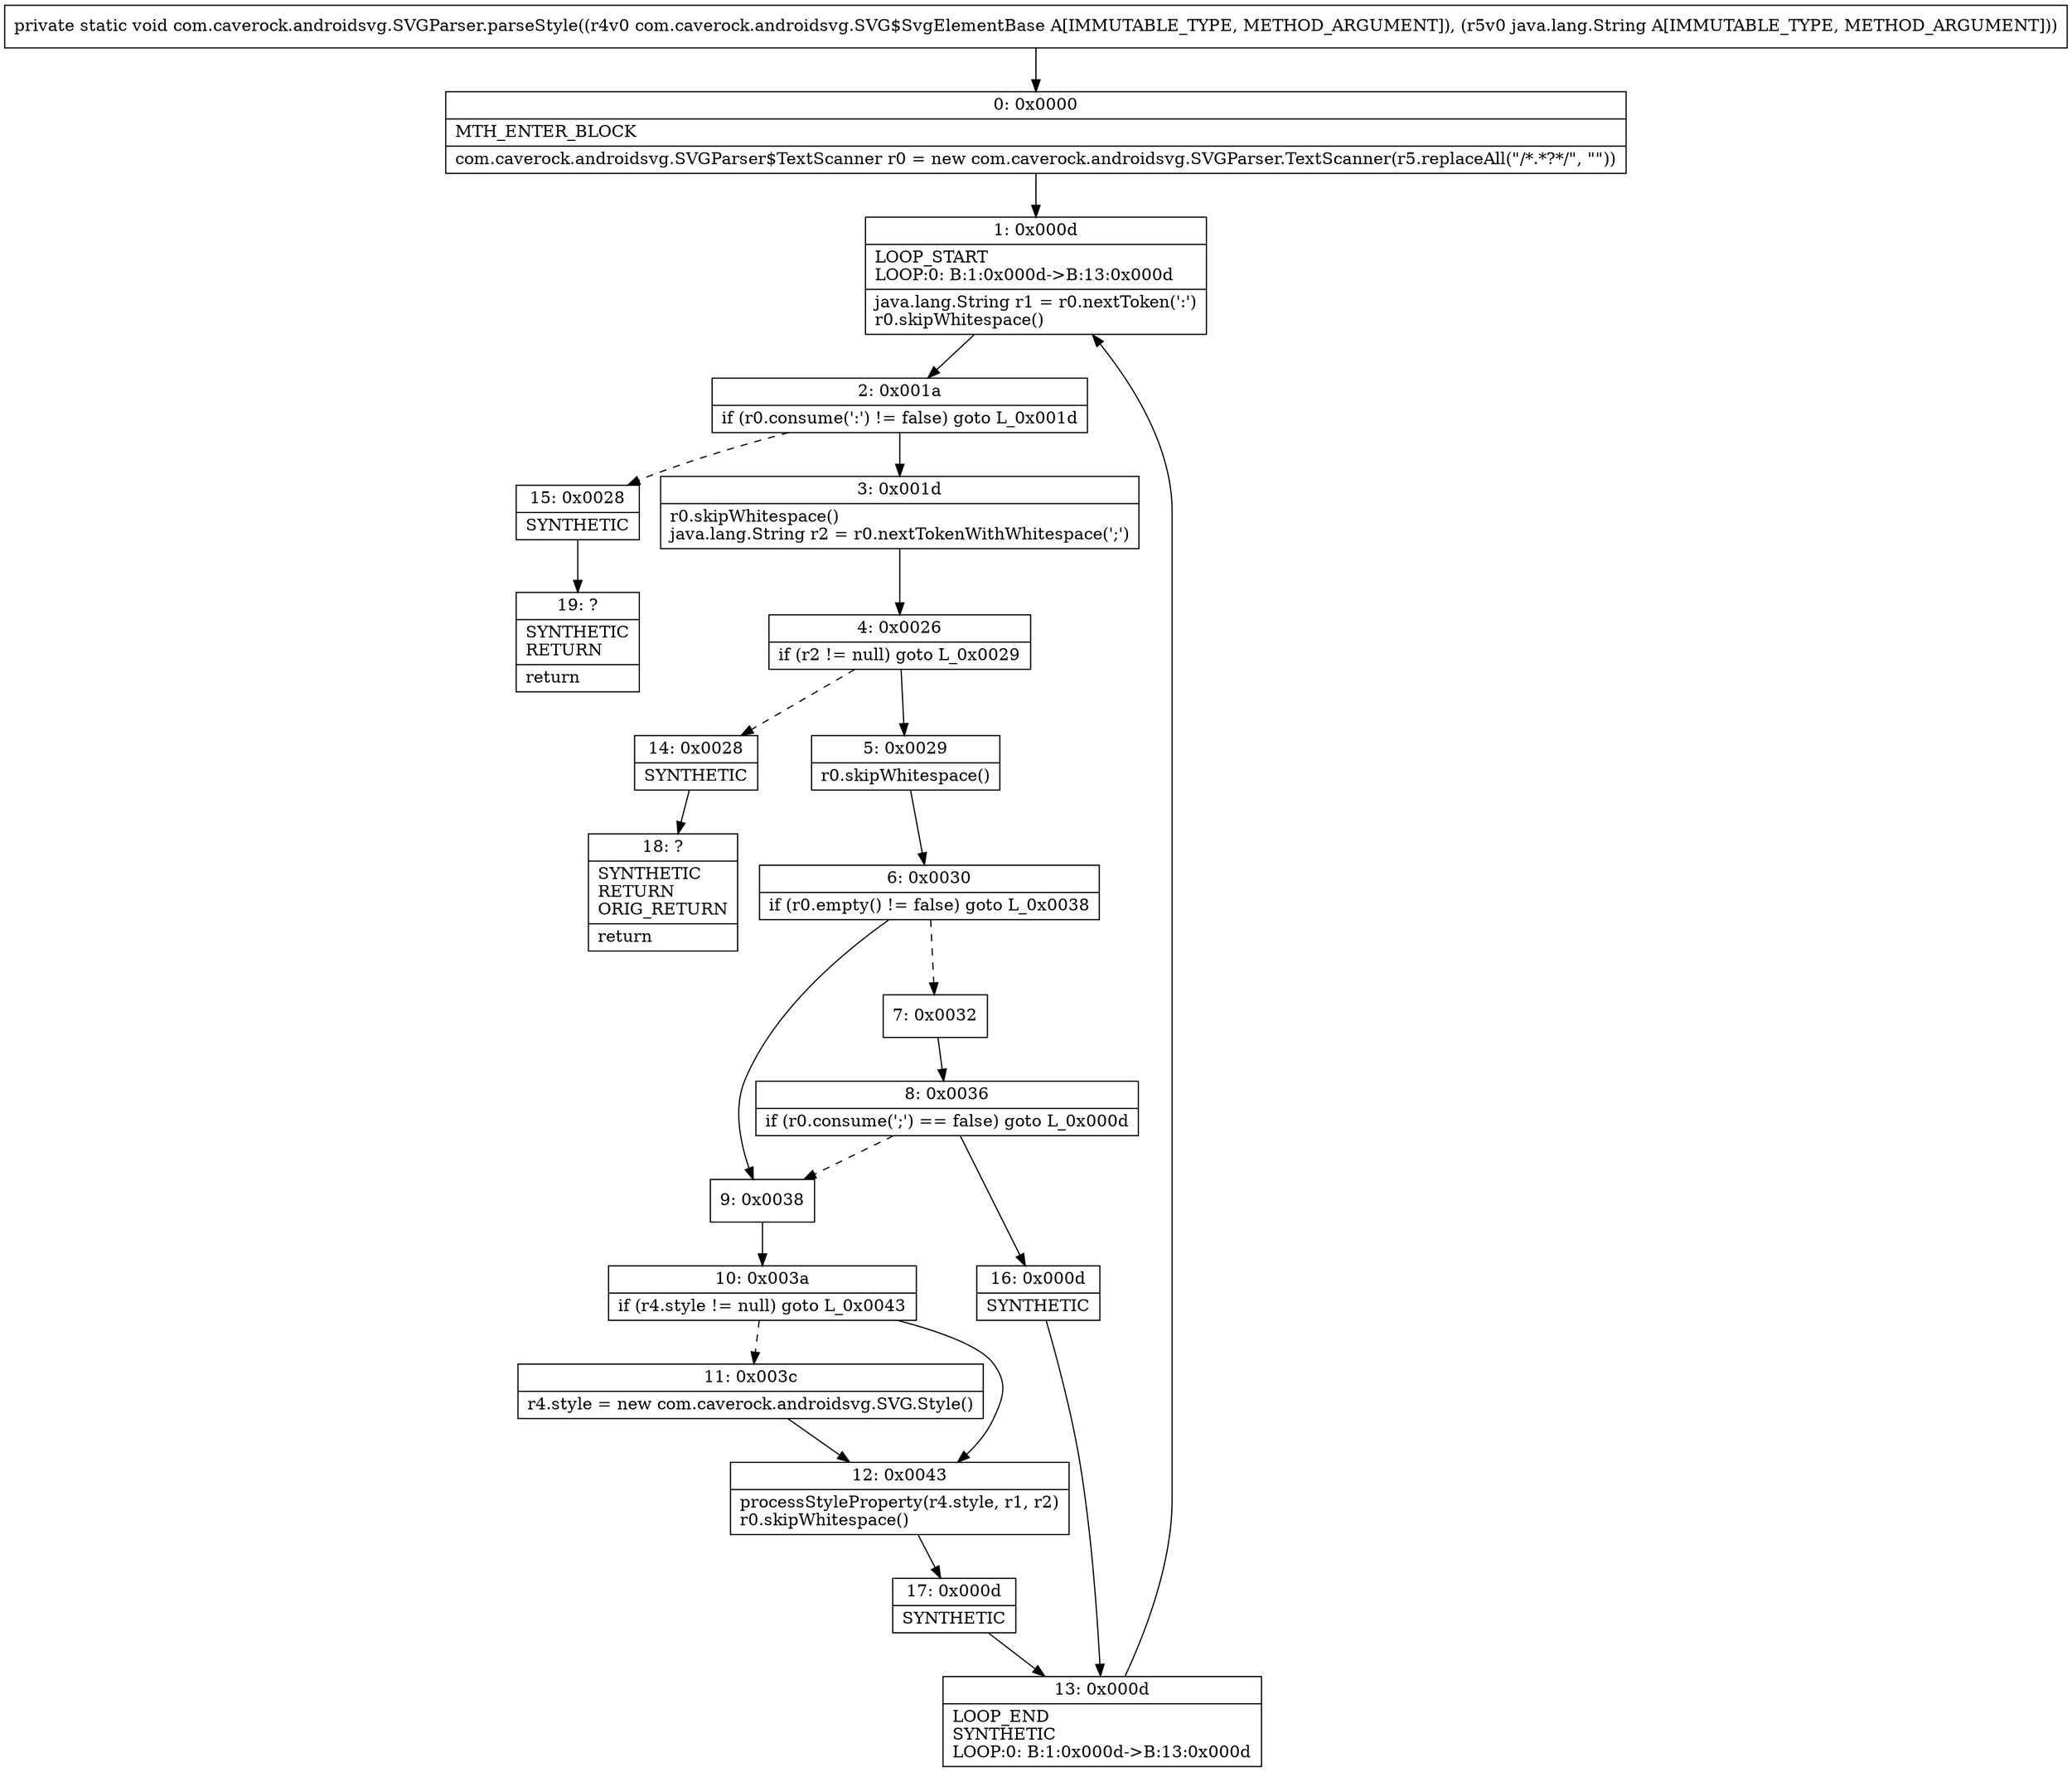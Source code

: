 digraph "CFG forcom.caverock.androidsvg.SVGParser.parseStyle(Lcom\/caverock\/androidsvg\/SVG$SvgElementBase;Ljava\/lang\/String;)V" {
Node_0 [shape=record,label="{0\:\ 0x0000|MTH_ENTER_BLOCK\l|com.caverock.androidsvg.SVGParser$TextScanner r0 = new com.caverock.androidsvg.SVGParser.TextScanner(r5.replaceAll(\"\/*.*?*\/\", \"\"))\l}"];
Node_1 [shape=record,label="{1\:\ 0x000d|LOOP_START\lLOOP:0: B:1:0x000d\-\>B:13:0x000d\l|java.lang.String r1 = r0.nextToken(':')\lr0.skipWhitespace()\l}"];
Node_2 [shape=record,label="{2\:\ 0x001a|if (r0.consume(':') != false) goto L_0x001d\l}"];
Node_3 [shape=record,label="{3\:\ 0x001d|r0.skipWhitespace()\ljava.lang.String r2 = r0.nextTokenWithWhitespace(';')\l}"];
Node_4 [shape=record,label="{4\:\ 0x0026|if (r2 != null) goto L_0x0029\l}"];
Node_5 [shape=record,label="{5\:\ 0x0029|r0.skipWhitespace()\l}"];
Node_6 [shape=record,label="{6\:\ 0x0030|if (r0.empty() != false) goto L_0x0038\l}"];
Node_7 [shape=record,label="{7\:\ 0x0032}"];
Node_8 [shape=record,label="{8\:\ 0x0036|if (r0.consume(';') == false) goto L_0x000d\l}"];
Node_9 [shape=record,label="{9\:\ 0x0038}"];
Node_10 [shape=record,label="{10\:\ 0x003a|if (r4.style != null) goto L_0x0043\l}"];
Node_11 [shape=record,label="{11\:\ 0x003c|r4.style = new com.caverock.androidsvg.SVG.Style()\l}"];
Node_12 [shape=record,label="{12\:\ 0x0043|processStyleProperty(r4.style, r1, r2)\lr0.skipWhitespace()\l}"];
Node_13 [shape=record,label="{13\:\ 0x000d|LOOP_END\lSYNTHETIC\lLOOP:0: B:1:0x000d\-\>B:13:0x000d\l}"];
Node_14 [shape=record,label="{14\:\ 0x0028|SYNTHETIC\l}"];
Node_15 [shape=record,label="{15\:\ 0x0028|SYNTHETIC\l}"];
Node_16 [shape=record,label="{16\:\ 0x000d|SYNTHETIC\l}"];
Node_17 [shape=record,label="{17\:\ 0x000d|SYNTHETIC\l}"];
Node_18 [shape=record,label="{18\:\ ?|SYNTHETIC\lRETURN\lORIG_RETURN\l|return\l}"];
Node_19 [shape=record,label="{19\:\ ?|SYNTHETIC\lRETURN\l|return\l}"];
MethodNode[shape=record,label="{private static void com.caverock.androidsvg.SVGParser.parseStyle((r4v0 com.caverock.androidsvg.SVG$SvgElementBase A[IMMUTABLE_TYPE, METHOD_ARGUMENT]), (r5v0 java.lang.String A[IMMUTABLE_TYPE, METHOD_ARGUMENT])) }"];
MethodNode -> Node_0;
Node_0 -> Node_1;
Node_1 -> Node_2;
Node_2 -> Node_3;
Node_2 -> Node_15[style=dashed];
Node_3 -> Node_4;
Node_4 -> Node_5;
Node_4 -> Node_14[style=dashed];
Node_5 -> Node_6;
Node_6 -> Node_7[style=dashed];
Node_6 -> Node_9;
Node_7 -> Node_8;
Node_8 -> Node_9[style=dashed];
Node_8 -> Node_16;
Node_9 -> Node_10;
Node_10 -> Node_11[style=dashed];
Node_10 -> Node_12;
Node_11 -> Node_12;
Node_12 -> Node_17;
Node_13 -> Node_1;
Node_14 -> Node_18;
Node_15 -> Node_19;
Node_16 -> Node_13;
Node_17 -> Node_13;
}

